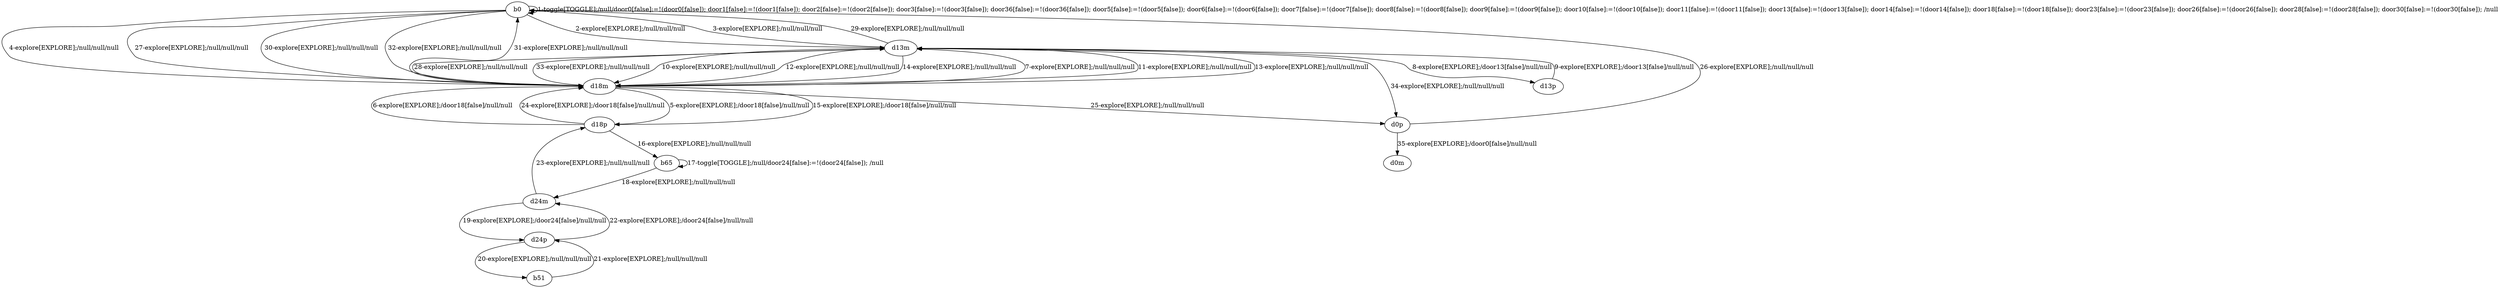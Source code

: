 # Total number of goals covered by this test: 4
# d24m --> d24p
# d24p --> b51
# b51 --> d24p
# d24p --> d24m

digraph g {
"b0" -> "b0" [label = "1-toggle[TOGGLE];/null/door0[false]:=!(door0[false]); door1[false]:=!(door1[false]); door2[false]:=!(door2[false]); door3[false]:=!(door3[false]); door36[false]:=!(door36[false]); door5[false]:=!(door5[false]); door6[false]:=!(door6[false]); door7[false]:=!(door7[false]); door8[false]:=!(door8[false]); door9[false]:=!(door9[false]); door10[false]:=!(door10[false]); door11[false]:=!(door11[false]); door13[false]:=!(door13[false]); door14[false]:=!(door14[false]); door18[false]:=!(door18[false]); door23[false]:=!(door23[false]); door26[false]:=!(door26[false]); door28[false]:=!(door28[false]); door30[false]:=!(door30[false]); /null"];
"b0" -> "d13m" [label = "2-explore[EXPLORE];/null/null/null"];
"d13m" -> "b0" [label = "3-explore[EXPLORE];/null/null/null"];
"b0" -> "d18m" [label = "4-explore[EXPLORE];/null/null/null"];
"d18m" -> "d18p" [label = "5-explore[EXPLORE];/door18[false]/null/null"];
"d18p" -> "d18m" [label = "6-explore[EXPLORE];/door18[false]/null/null"];
"d18m" -> "d13m" [label = "7-explore[EXPLORE];/null/null/null"];
"d13m" -> "d13p" [label = "8-explore[EXPLORE];/door13[false]/null/null"];
"d13p" -> "d13m" [label = "9-explore[EXPLORE];/door13[false]/null/null"];
"d13m" -> "d18m" [label = "10-explore[EXPLORE];/null/null/null"];
"d18m" -> "d13m" [label = "11-explore[EXPLORE];/null/null/null"];
"d13m" -> "d18m" [label = "12-explore[EXPLORE];/null/null/null"];
"d18m" -> "d13m" [label = "13-explore[EXPLORE];/null/null/null"];
"d13m" -> "d18m" [label = "14-explore[EXPLORE];/null/null/null"];
"d18m" -> "d18p" [label = "15-explore[EXPLORE];/door18[false]/null/null"];
"d18p" -> "b65" [label = "16-explore[EXPLORE];/null/null/null"];
"b65" -> "b65" [label = "17-toggle[TOGGLE];/null/door24[false]:=!(door24[false]); /null"];
"b65" -> "d24m" [label = "18-explore[EXPLORE];/null/null/null"];
"d24m" -> "d24p" [label = "19-explore[EXPLORE];/door24[false]/null/null"];
"d24p" -> "b51" [label = "20-explore[EXPLORE];/null/null/null"];
"b51" -> "d24p" [label = "21-explore[EXPLORE];/null/null/null"];
"d24p" -> "d24m" [label = "22-explore[EXPLORE];/door24[false]/null/null"];
"d24m" -> "d18p" [label = "23-explore[EXPLORE];/null/null/null"];
"d18p" -> "d18m" [label = "24-explore[EXPLORE];/door18[false]/null/null"];
"d18m" -> "d0p" [label = "25-explore[EXPLORE];/null/null/null"];
"d0p" -> "b0" [label = "26-explore[EXPLORE];/null/null/null"];
"b0" -> "d18m" [label = "27-explore[EXPLORE];/null/null/null"];
"d18m" -> "d13m" [label = "28-explore[EXPLORE];/null/null/null"];
"d13m" -> "b0" [label = "29-explore[EXPLORE];/null/null/null"];
"b0" -> "d18m" [label = "30-explore[EXPLORE];/null/null/null"];
"d18m" -> "b0" [label = "31-explore[EXPLORE];/null/null/null"];
"b0" -> "d18m" [label = "32-explore[EXPLORE];/null/null/null"];
"d18m" -> "d13m" [label = "33-explore[EXPLORE];/null/null/null"];
"d13m" -> "d0p" [label = "34-explore[EXPLORE];/null/null/null"];
"d0p" -> "d0m" [label = "35-explore[EXPLORE];/door0[false]/null/null"];
}